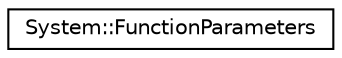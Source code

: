 digraph G
{
  edge [fontname="Helvetica",fontsize="10",labelfontname="Helvetica",labelfontsize="10"];
  node [fontname="Helvetica",fontsize="10",shape=record];
  rankdir="LR";
  Node1 [label="System::FunctionParameters",height=0.2,width=0.4,color="black", fillcolor="white", style="filled",URL="$class_system_1_1_function_parameters.html"];
}
